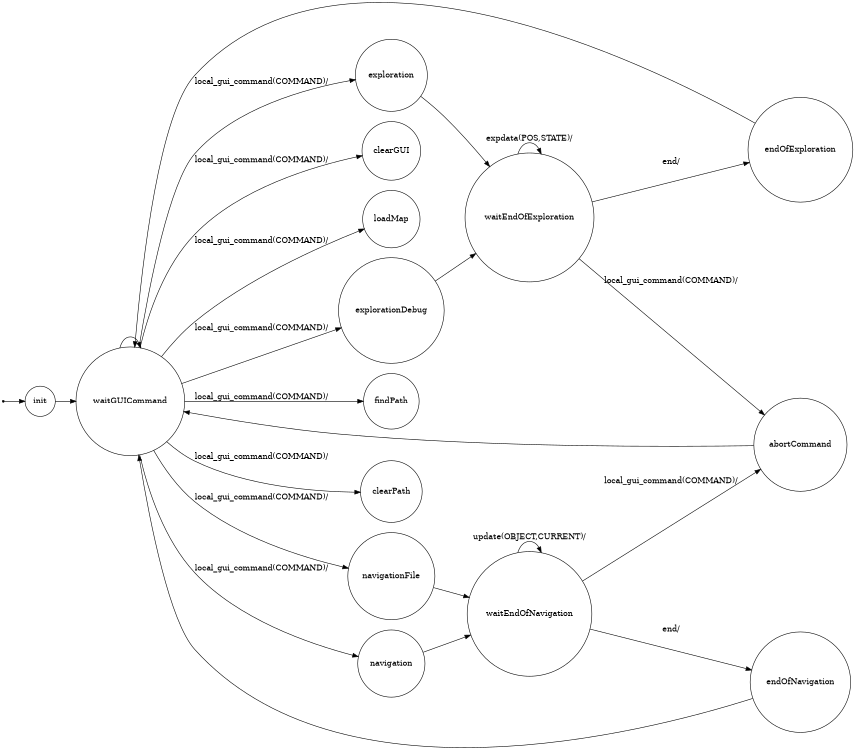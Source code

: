 /*
*
* A GraphViz DOT FSM description 
* Please use a GraphViz visualizer (like http://www.webgraphviz.com)
* 
* Generated by AM,NC,RM
*  
*/
 
digraph finite_state_machine {
  	rankdir=LR;
  	size="8,5"
  	node [shape = point]; iniziale;
  	node [shape = doublecircle]; 
  	node [shape = circle];
  	iniziale -> init [label = ""];
  	
  	
  	init -> waitGUICommand [ label = ""];
  	
  	waitGUICommand -> waitGUICommand [ label = ""];
  	waitGUICommand -> navigation [ label = "local_gui_command(COMMAND)/"];
  	waitGUICommand -> exploration [ label = "local_gui_command(COMMAND)/"];
  	waitGUICommand -> clearGUI [ label = "local_gui_command(COMMAND)/"];
  	waitGUICommand -> loadMap [ label = "local_gui_command(COMMAND)/"];
  	waitGUICommand -> explorationDebug [ label = "local_gui_command(COMMAND)/"];
  	waitGUICommand -> findPath [ label = "local_gui_command(COMMAND)/"];
  	waitGUICommand -> navigationFile [ label = "local_gui_command(COMMAND)/"];
  	waitGUICommand -> clearPath [ label = "local_gui_command(COMMAND)/"];
  	
  	exploration -> waitEndOfExploration [ label = ""];
  	
  	explorationDebug -> waitEndOfExploration [ label = ""];
  	
  	waitEndOfExploration -> waitEndOfExploration [ label = "expdata(POS,STATE)/"];
  	waitEndOfExploration -> endOfExploration [ label = "end/"];
  	waitEndOfExploration -> abortCommand [ label = "local_gui_command(COMMAND)/"];
  	
  	endOfExploration -> waitGUICommand [ label = ""];
  	
  	navigation -> waitEndOfNavigation [ label = ""];
  	
  	navigationFile -> waitEndOfNavigation [ label = ""];
  	
  	waitEndOfNavigation -> waitEndOfNavigation [ label = "update(OBJECT,CURRENT)/"];
  	waitEndOfNavigation -> endOfNavigation [ label = "end/"];
  	waitEndOfNavigation -> abortCommand [ label = "local_gui_command(COMMAND)/"];
  	
  	endOfNavigation -> waitGUICommand [ label = ""];
  	
  	abortCommand -> waitGUICommand [ label = ""];
}
